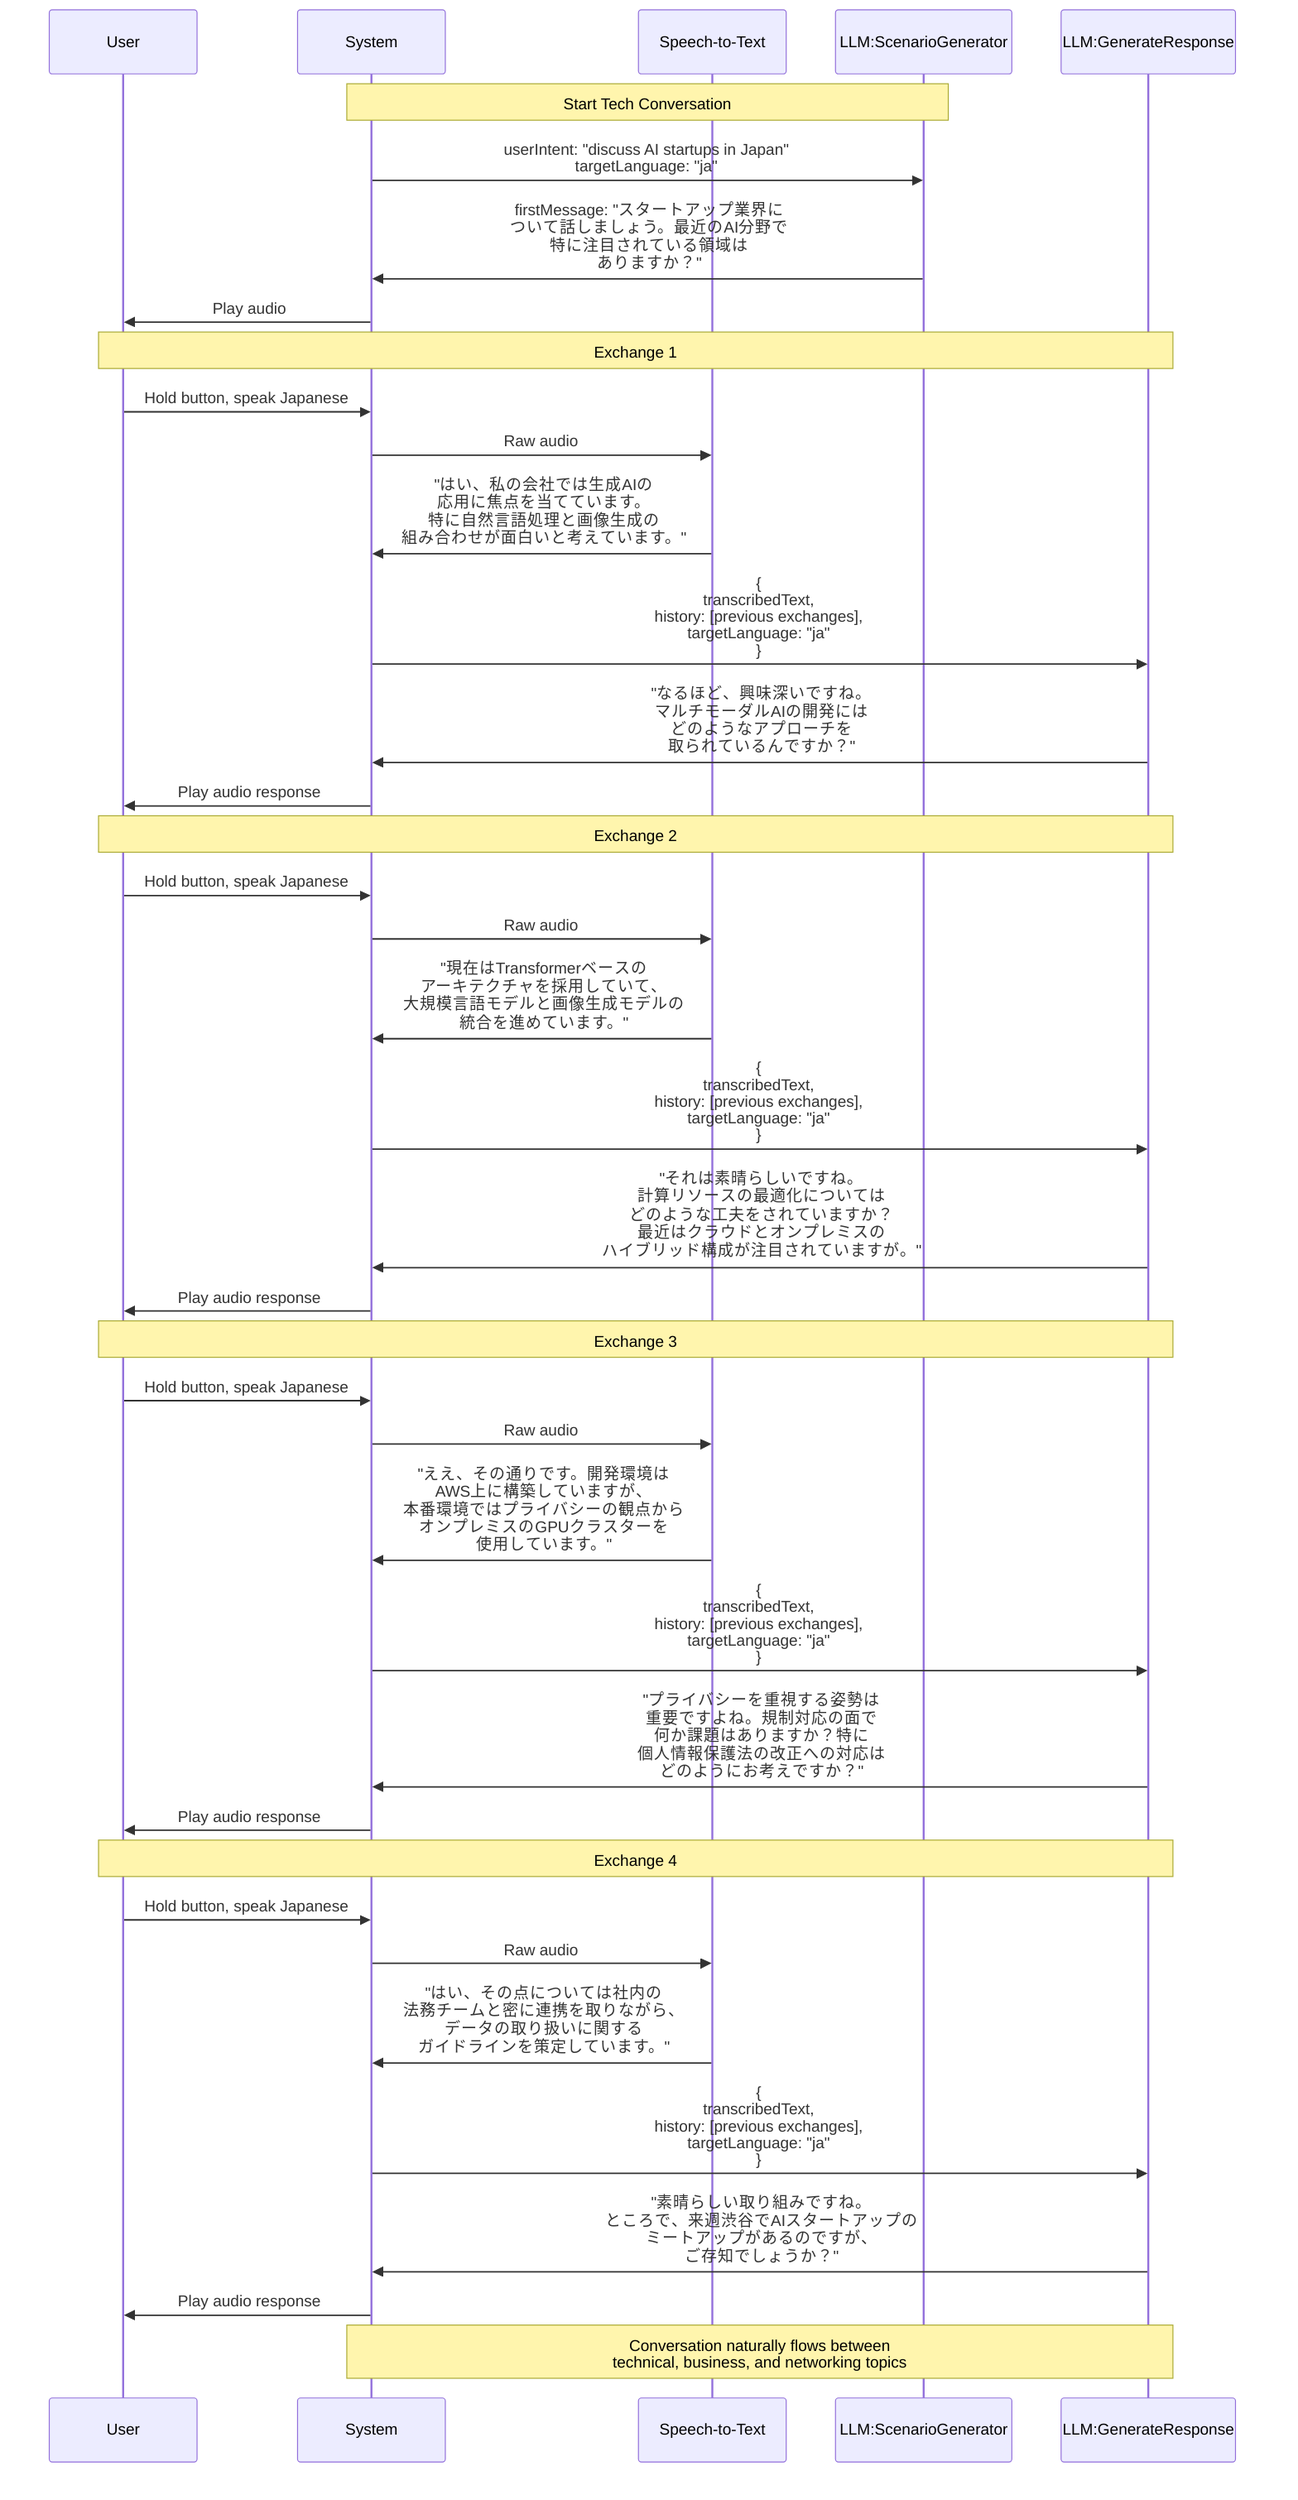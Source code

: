 sequenceDiagram
    participant User
    participant System
    participant STT as Speech-to-Text
    participant ScenGen as LLM:ScenarioGenerator
    participant Response as LLM:GenerateResponse
    
    Note over System,ScenGen: Start Tech Conversation
    System->>ScenGen: userIntent: "discuss AI startups in Japan"<br/>targetLanguage: "ja"
    ScenGen->>System: firstMessage: "スタートアップ業界に<br/>ついて話しましょう。最近のAI分野で<br/>特に注目されている領域は<br/>ありますか？"
    System->>User: Play audio

    Note over User,Response: Exchange 1
    User->>System: Hold button, speak Japanese
    System->>STT: Raw audio
    STT->>System: "はい、私の会社では生成AIの<br/>応用に焦点を当てています。<br/>特に自然言語処理と画像生成の<br/>組み合わせが面白いと考えています。"
    System->>Response: {<br/>transcribedText,<br/>history: [previous exchanges],<br/>targetLanguage: "ja"<br/>}
    Response->>System: "なるほど、興味深いですね。<br/>マルチモーダルAIの開発には<br/>どのようなアプローチを<br/>取られているんですか？"
    System->>User: Play audio response

    Note over User,Response: Exchange 2
    User->>System: Hold button, speak Japanese
    System->>STT: Raw audio
    STT->>System: "現在はTransformerベースの<br/>アーキテクチャを採用していて、<br/>大規模言語モデルと画像生成モデルの<br/>統合を進めています。"
    System->>Response: {<br/>transcribedText,<br/>history: [previous exchanges],<br/>targetLanguage: "ja"<br/>}
    Response->>System: "それは素晴らしいですね。<br/>計算リソースの最適化については<br/>どのような工夫をされていますか？<br/>最近はクラウドとオンプレミスの<br/>ハイブリッド構成が注目されていますが。"
    System->>User: Play audio response

    Note over User,Response: Exchange 3
    User->>System: Hold button, speak Japanese
    System->>STT: Raw audio
    STT->>System: "ええ、その通りです。開発環境は<br/>AWS上に構築していますが、<br/>本番環境ではプライバシーの観点から<br/>オンプレミスのGPUクラスターを<br/>使用しています。"
    System->>Response: {<br/>transcribedText,<br/>history: [previous exchanges],<br/>targetLanguage: "ja"<br/>}
    Response->>System: "プライバシーを重視する姿勢は<br/>重要ですよね。規制対応の面で<br/>何か課題はありますか？特に<br/>個人情報保護法の改正への対応は<br/>どのようにお考えですか？"
    System->>User: Play audio response

    Note over User,Response: Exchange 4
    User->>System: Hold button, speak Japanese
    System->>STT: Raw audio
    STT->>System: "はい、その点については社内の<br/>法務チームと密に連携を取りながら、<br/>データの取り扱いに関する<br/>ガイドラインを策定しています。"
    System->>Response: {<br/>transcribedText,<br/>history: [previous exchanges],<br/>targetLanguage: "ja"<br/>}
    Response->>System: "素晴らしい取り組みですね。<br/>ところで、来週渋谷でAIスタートアップの<br/>ミートアップがあるのですが、<br/>ご存知でしょうか？"
    System->>User: Play audio response

    Note over System,Response: Conversation naturally flows between<br/>technical, business, and networking topics